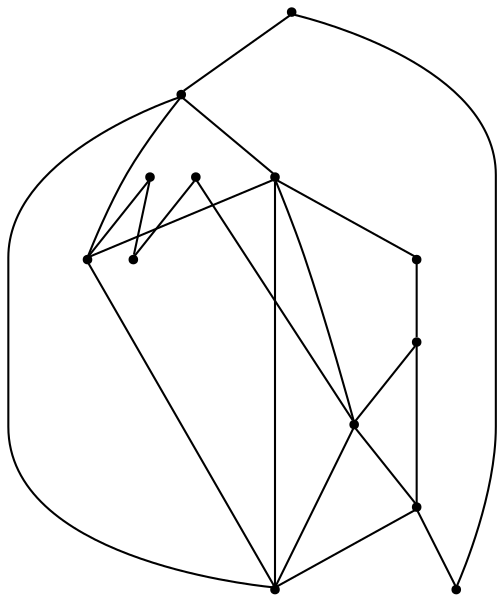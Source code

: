 graph {
  node [shape=point,comment="{\"directed\":false,\"doi\":\"10.1007/978-3-031-49272-3_22\",\"figure\":\"15 (2)\"}"]

  v0 [pos="1326.432105437862,1088.2110994569798"]
  v1 [pos="1235.3010004982887,1210.2416275706416"]
  v2 [pos="1226.4161724238668,1113.2147762701507"]
  v3 [pos="1166.2586678028538,1304.8138688543936"]
  v4 [pos="1105.5635866986227,1289.282333829562"]
  v5 [pos="1484.1114145655054,1266.53741710692"]
  v6 [pos="1452.4938543409185,1352.5166792905727"]
  v7 [pos="1372.2727414026099,1222.6058623277731"]
  v8 [pos="1222.2488418816172,1372.627923206798"]
  v9 [pos="1401.4440551983585,1013.2000690174675"]
  v10 [pos="1351.4360886913607,963.1927153911256"]
  v11 [pos="1116.5362768797374,1005.2156236166634"]
  v12 [pos="1180.6735262107916,1021.067894689483"]

  v4 -- v11 [id="-2",pos="1105.5635866986227,1289.282333829562 1116.5362768797374,1005.2156236166634 1116.5362768797374,1005.2156236166634 1116.5362768797374,1005.2156236166634"]
  v4 -- v1 [id="-3",pos="1105.5635866986227,1289.282333829562 1235.3010004982887,1210.2416275706416 1235.3010004982887,1210.2416275706416 1235.3010004982887,1210.2416275706416"]
  v11 -- v3 [id="-4",pos="1116.5362768797374,1005.2156236166634 1166.2586678028538,1304.8138688543936 1166.2586678028538,1304.8138688543936 1166.2586678028538,1304.8138688543936"]
  v11 -- v2 [id="-5",pos="1116.5362768797374,1005.2156236166634 1226.4161724238668,1113.2147762701507 1226.4161724238668,1113.2147762701507 1226.4161724238668,1113.2147762701507"]
  v11 -- v10 [id="-6",pos="1116.5362768797374,1005.2156236166634 1351.4360886913607,963.1927153911256 1351.4360886913607,963.1927153911256 1351.4360886913607,963.1927153911256"]
  v12 -- v3 [id="-7",pos="1180.6735262107916,1021.067894689483 1166.2586678028538,1304.8138688543936 1166.2586678028538,1304.8138688543936 1166.2586678028538,1304.8138688543936"]
  v2 -- v1 [id="-8",pos="1226.4161724238668,1113.2147762701507 1235.3010004982887,1210.2416275706416 1235.3010004982887,1210.2416275706416 1235.3010004982887,1210.2416275706416"]
  v8 -- v6 [id="-9",pos="1222.2488418816172,1372.627923206798 1452.4938543409185,1352.5166792905727 1452.4938543409185,1352.5166792905727 1452.4938543409185,1352.5166792905727"]
  v8 -- v4 [id="-10",pos="1222.2488418816172,1372.627923206798 1105.5635866986227,1289.282333829562 1105.5635866986227,1289.282333829562 1105.5635866986227,1289.282333829562"]
  v2 -- v0 [id="-12",pos="1226.4161724238668,1113.2147762701507 1326.432105437862,1088.2110994569798 1326.432105437862,1088.2110994569798 1326.432105437862,1088.2110994569798"]
  v1 -- v7 [id="-21",pos="1235.3010004982887,1210.2416275706416 1372.2727414026099,1222.6058623277731 1372.2727414026099,1222.6058623277731 1372.2727414026099,1222.6058623277731"]
  v1 -- v12 [id="-22",pos="1235.3010004982887,1210.2416275706416 1180.6735262107916,1021.067894689483 1180.6735262107916,1021.067894689483 1180.6735262107916,1021.067894689483"]
  v4 -- v2 [id="-28",pos="1105.5635866986227,1289.282333829562 1226.4161724238668,1113.2147762701507 1226.4161724238668,1113.2147762701507 1226.4161724238668,1113.2147762701507"]
  v3 -- v4 [id="-31",pos="1166.2586678028538,1304.8138688543936 1157.9649691363322,1301.4198936302691 1151.3248746008833,1293.604480506594 1142.9279183784488,1291.21183712856 1134.8641439533424,1288.9156875066637 1122.2995813235782,1288.2738974724957 1105.5635866986227,1289.282333829562"]
  v5 -- v6 [id="-32",pos="1484.1114145655054,1266.53741710692 1452.4938543409185,1352.5166792905727 1452.4938543409185,1352.5166792905727 1452.4938543409185,1352.5166792905727"]
  v5 -- v7 [id="-33",pos="1484.1114145655054,1266.53741710692 1372.2727414026099,1222.6058623277731 1372.2727414026099,1222.6058623277731 1372.2727414026099,1222.6058623277731"]
  v9 -- v0 [id="-37",pos="1401.4440551983585,1013.2000690174675 1326.432105437862,1088.2110994569798 1326.432105437862,1088.2110994569798 1326.432105437862,1088.2110994569798"]
  v9 -- v10 [id="-38",pos="1401.4440551983585,1013.2000690174675 1351.4360886913607,963.1927153911256 1351.4360886913607,963.1927153911256 1351.4360886913607,963.1927153911256"]
  v7 -- v0 [id="-39",pos="1372.2727414026099,1222.6058623277731 1326.432105437862,1088.2110994569798 1326.432105437862,1088.2110994569798 1326.432105437862,1088.2110994569798"]
  v7 -- v2 [id="-41",pos="1372.2727414026099,1222.6058623277731 1226.4161724238668,1113.2147762701507 1226.4161724238668,1113.2147762701507 1226.4161724238668,1113.2147762701507"]
  v0 -- v1 [id="-46",pos="1326.432105437862,1088.2110994569798 1235.3010004982887,1210.2416275706416 1235.3010004982887,1210.2416275706416 1235.3010004982887,1210.2416275706416"]
}